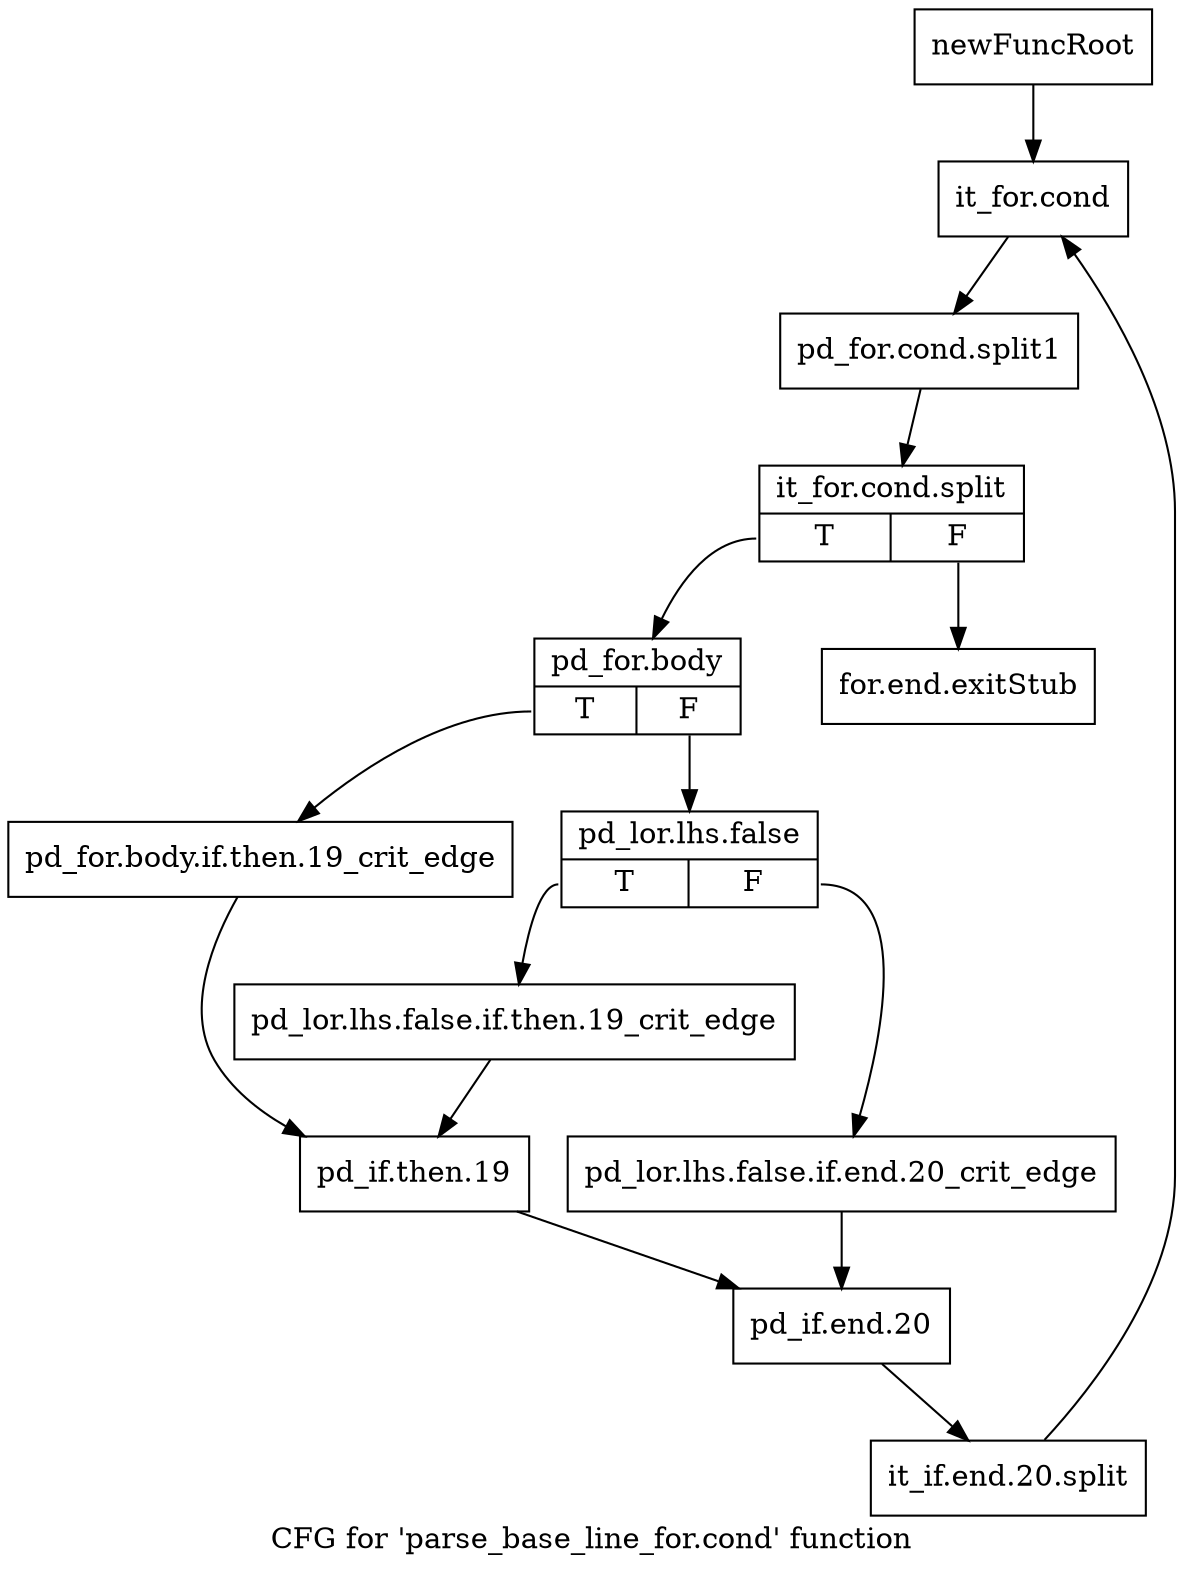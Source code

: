 digraph "CFG for 'parse_base_line_for.cond' function" {
	label="CFG for 'parse_base_line_for.cond' function";

	Node0x12e40b0 [shape=record,label="{newFuncRoot}"];
	Node0x12e40b0 -> Node0x12e4150;
	Node0x12e4100 [shape=record,label="{for.end.exitStub}"];
	Node0x12e4150 [shape=record,label="{it_for.cond}"];
	Node0x12e4150 -> Node0x1551e30;
	Node0x1551e30 [shape=record,label="{pd_for.cond.split1}"];
	Node0x1551e30 -> Node0x16181f0;
	Node0x16181f0 [shape=record,label="{it_for.cond.split|{<s0>T|<s1>F}}"];
	Node0x16181f0:s0 -> Node0x12e41a0;
	Node0x16181f0:s1 -> Node0x12e4100;
	Node0x12e41a0 [shape=record,label="{pd_for.body|{<s0>T|<s1>F}}"];
	Node0x12e41a0:s0 -> Node0x12e42e0;
	Node0x12e41a0:s1 -> Node0x12e41f0;
	Node0x12e41f0 [shape=record,label="{pd_lor.lhs.false|{<s0>T|<s1>F}}"];
	Node0x12e41f0:s0 -> Node0x12e4290;
	Node0x12e41f0:s1 -> Node0x12e4240;
	Node0x12e4240 [shape=record,label="{pd_lor.lhs.false.if.end.20_crit_edge}"];
	Node0x12e4240 -> Node0x12e4380;
	Node0x12e4290 [shape=record,label="{pd_lor.lhs.false.if.then.19_crit_edge}"];
	Node0x12e4290 -> Node0x12e4330;
	Node0x12e42e0 [shape=record,label="{pd_for.body.if.then.19_crit_edge}"];
	Node0x12e42e0 -> Node0x12e4330;
	Node0x12e4330 [shape=record,label="{pd_if.then.19}"];
	Node0x12e4330 -> Node0x12e4380;
	Node0x12e4380 [shape=record,label="{pd_if.end.20}"];
	Node0x12e4380 -> Node0x162b8a0;
	Node0x162b8a0 [shape=record,label="{it_if.end.20.split}"];
	Node0x162b8a0 -> Node0x12e4150;
}
